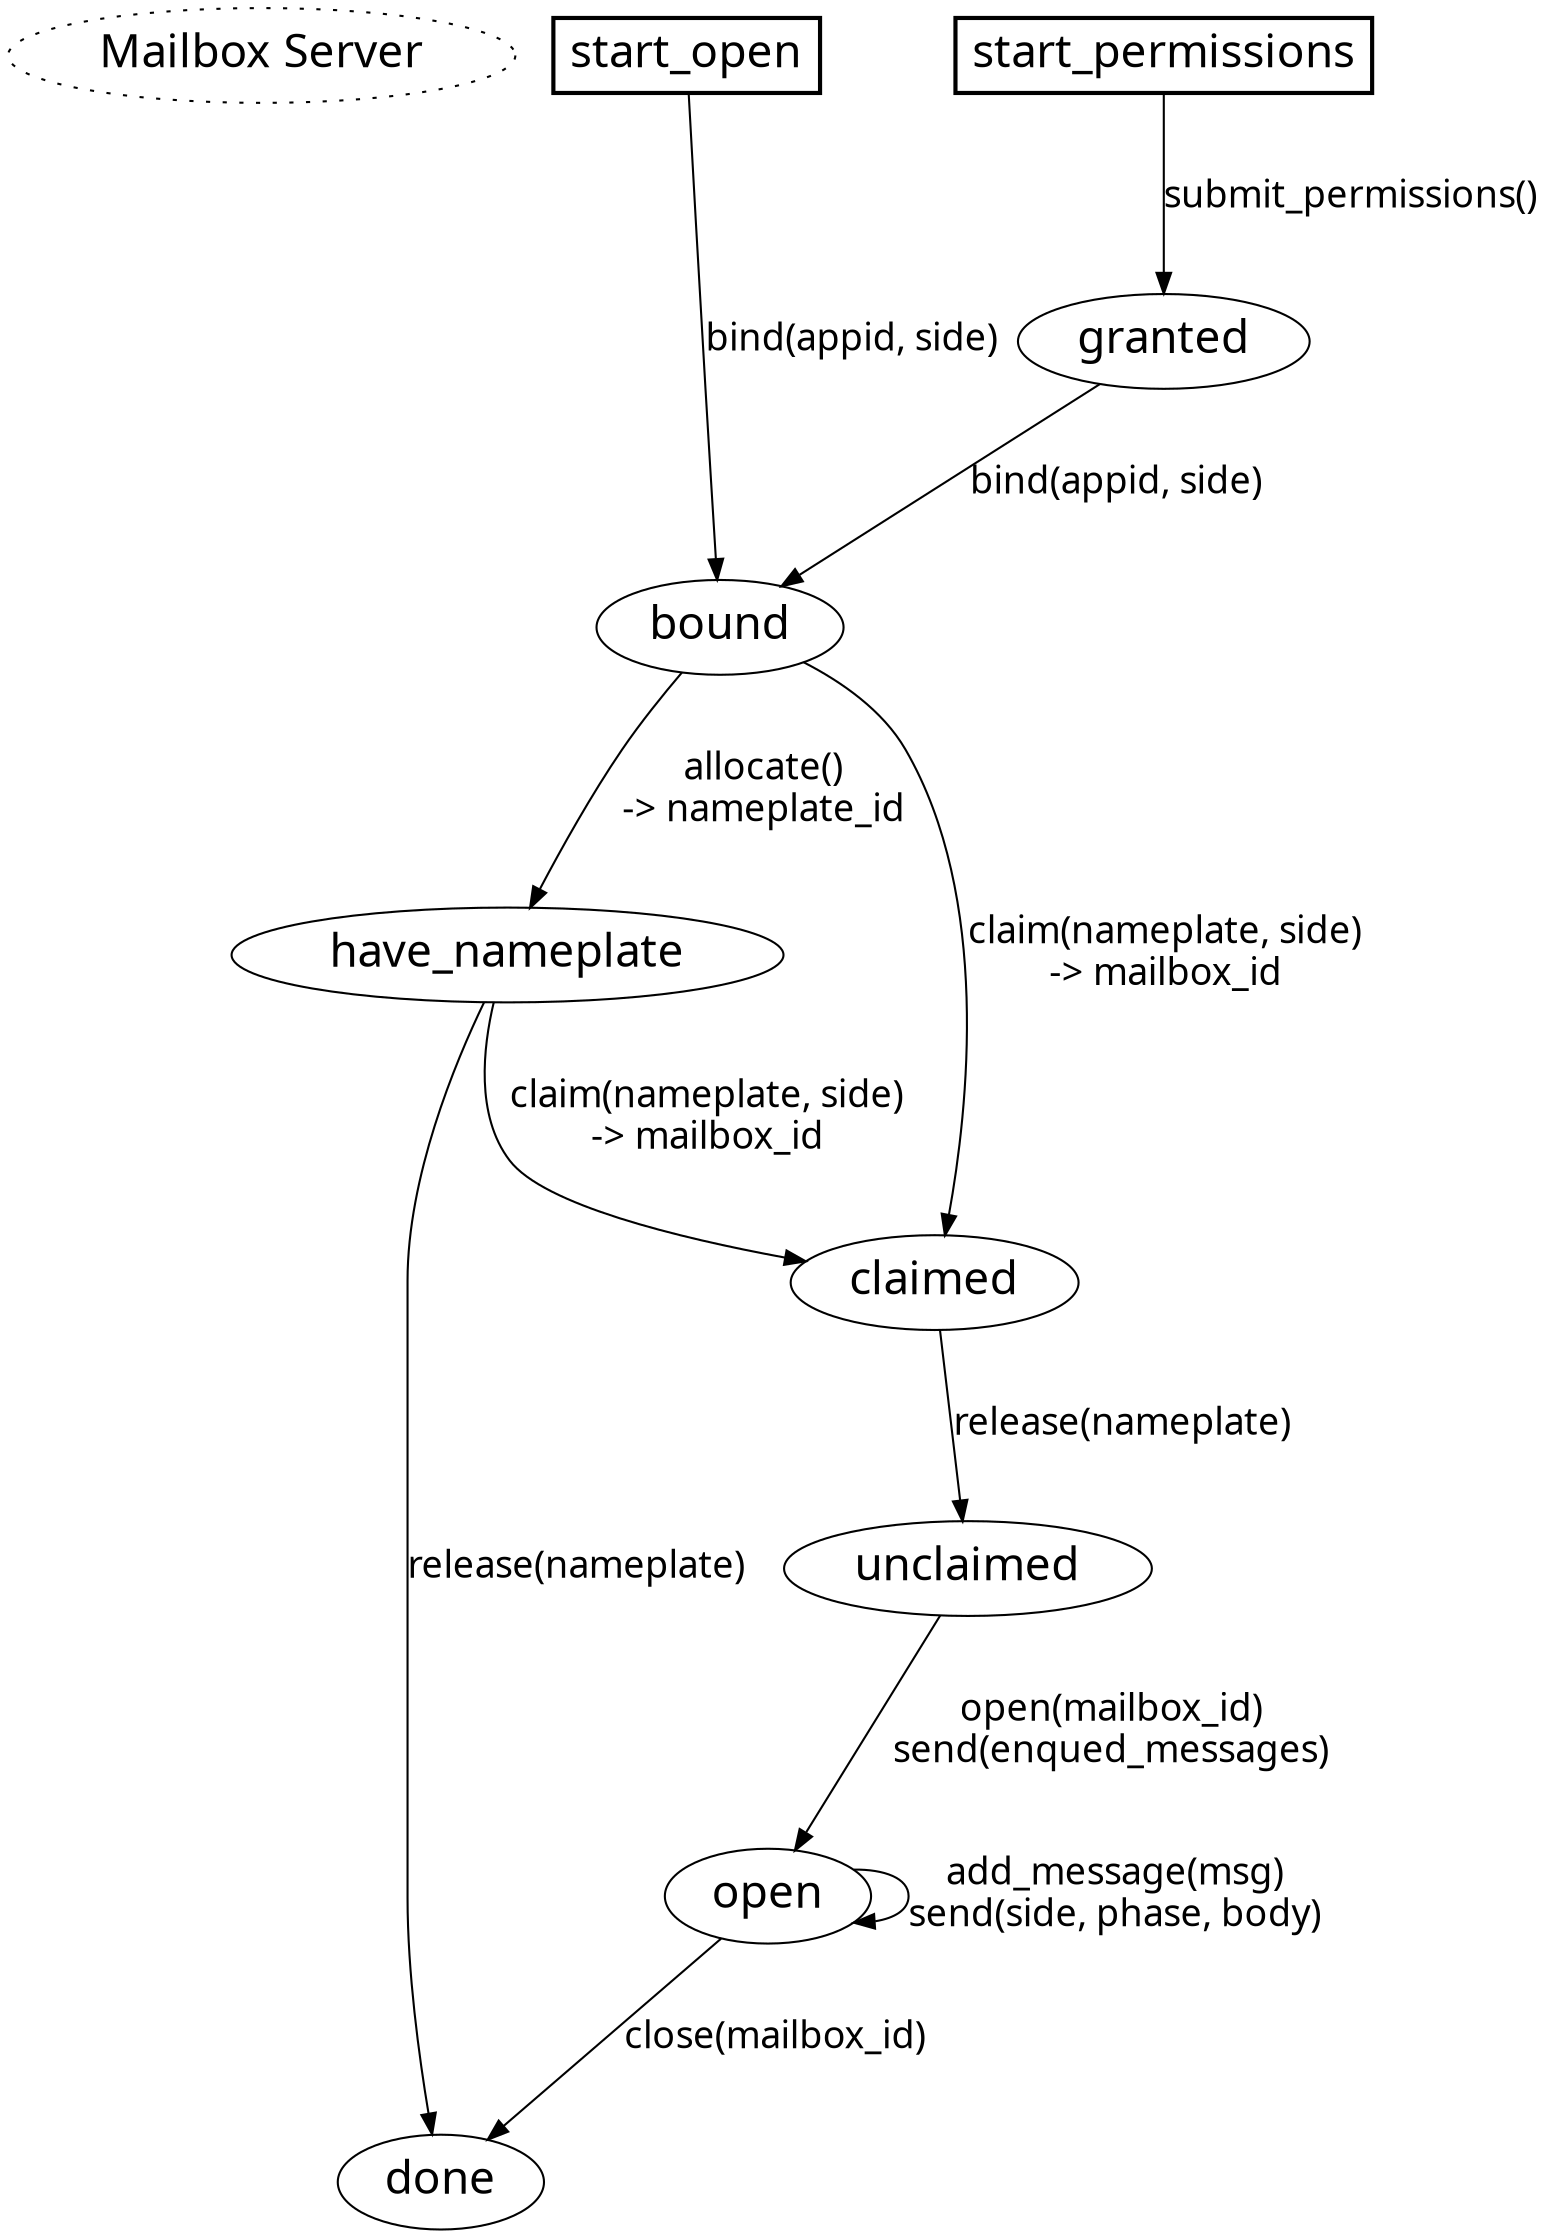 /*digraph {
    title [label="Mailbox\nServer Machine" style="dotted"]

    start -> opened [label="open(side)"];

    opened -> opened [label="open(side)"];
    opened -> opened [label="add_message(sided_message)"];
    opened -> closing [label="close(side, mood)"];

    closing -> closing [label="close(side, mood)"];
}
*/


// note: all messages have an "id" and a "type"
// and the server sends back an "ack" for every one
// but that ack etc isn't covered in these diagrams

digraph {
    node [fontname = "Source Sans Pro" fontsize = 22];
    edge [fontname = "Source Code Pro" fontsize = 18];
    graph [fontname = "Source Sans Pro" fontsize = 22];

    title [label="Mailbox Server" style="dotted"];

    ranksep = 1;

    {rank=same; start_open start_permissions}
    start_open [shape=box, style=bold];
    start_open -> bound [label="bind(appid, side)"];

    start_permissions [shape=box, style=bold];
    start_permissions -> granted [label="submit_permissions()"];
    granted -> bound [label="bind(appid, side)", decorate="asdf"];

    bound -> have_nameplate [label="allocate()\n-> nameplate_id"]
    # allocate() really does do a claim() .. but you have to call it explicitly too
    have_nameplate -> claimed [label="claim(nameplate, side)\n-> mailbox_id"]
    have_nameplate -> done [label="release(nameplate)"]

    # ths is on the "join" side; they are told the nameplate number
    bound -> claimed [label="claim(nameplate, side)\n-> mailbox_id"]
    claimed -> unclaimed [label="release(nameplate)"]

    # note: allowing two different paths to 'unclaimed' is I think
    # _allowed_ currently by the server, but better to define it with
    # juts one way probably.

    unclaimed -> open [label="open(mailbox_id)\nsend(enqued_messages)"]
    #claimed -> open [label="open(mailbox_id)\nsend(enqued_messages)"]
    #open -> open [label="release(nameplate)"]
    open -> open [label="add_message(msg)\nsend(side, phase, body)"]
    open ->      done [label="close(mailbox_id)"]
    # XXX will get all message already in the box, how to represent?
}